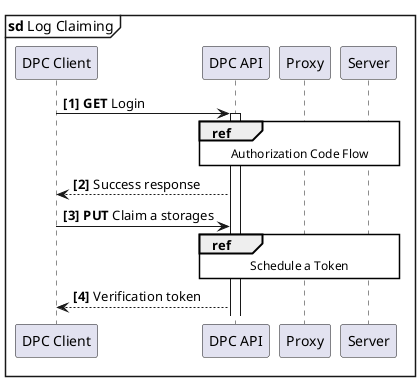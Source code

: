 @startuml
'https://plantuml.com/sequence-diagram

skinparam sequenceReferenceBackgroundColor white

mainframe **sd** Log Claiming
autonumber 1 1 "<b>[0]"

participant "DPC Client" as DPC_Client
participant "DPC API" as DPC_API
participant "Proxy" as Proxy
participant "Server" as Server

DPC_Client  ->  DPC_API             ++  : **GET** Login
ref over DPC_API,Proxy,Server           : Authorization Code Flow
DPC_Client  <-- DPC_API                 : Success response
DPC_Client  ->  DPC_API                 : **PUT** Claim a storages
ref over DPC_API,Proxy,Server           : Schedule a Token
DPC_Client  <-- DPC_API                 : Verification token
@enduml